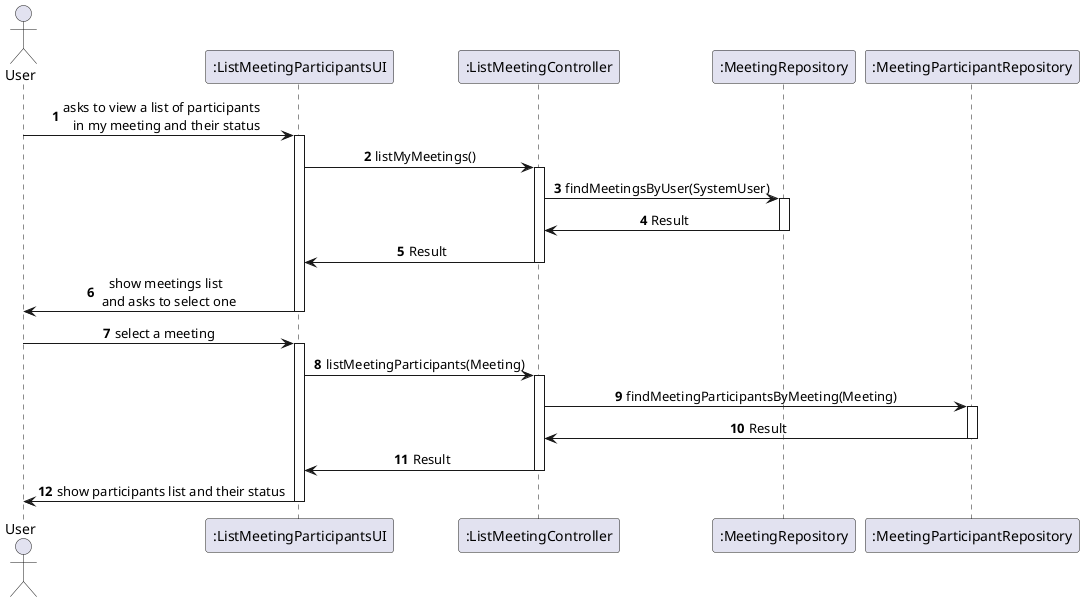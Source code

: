 @startuml

skinparam SequenceMessageAlignment center
autonumber
actor "User" as USER

participant ":ListMeetingParticipantsUI" as UI
participant ":ListMeetingController" as CRTL
participant ":MeetingRepository" as REP
participant ":MeetingParticipantRepository" as MP

USER -> UI : asks to view a list of participants  \n in my meeting and their status
activate UI
UI -> CRTL : listMyMeetings()
activate CRTL
CRTL -> REP: findMeetingsByUser(SystemUser)
activate REP
REP -> CRTL : Result
deactivate REP
CRTL -> UI : Result
deactivate CRTL
UI -> USER : show meetings list \n and asks to select one
deactivate UI
USER -> UI : select a meeting
activate UI
UI -> CRTL : listMeetingParticipants(Meeting)
activate CRTL
CRTL -> MP : findMeetingParticipantsByMeeting(Meeting)
activate MP
MP -> CRTL : Result
deactivate MP
CRTL -> UI : Result
deactivate CRTL
UI -> USER : show participants list and their status
deactivate UI

@enduml
